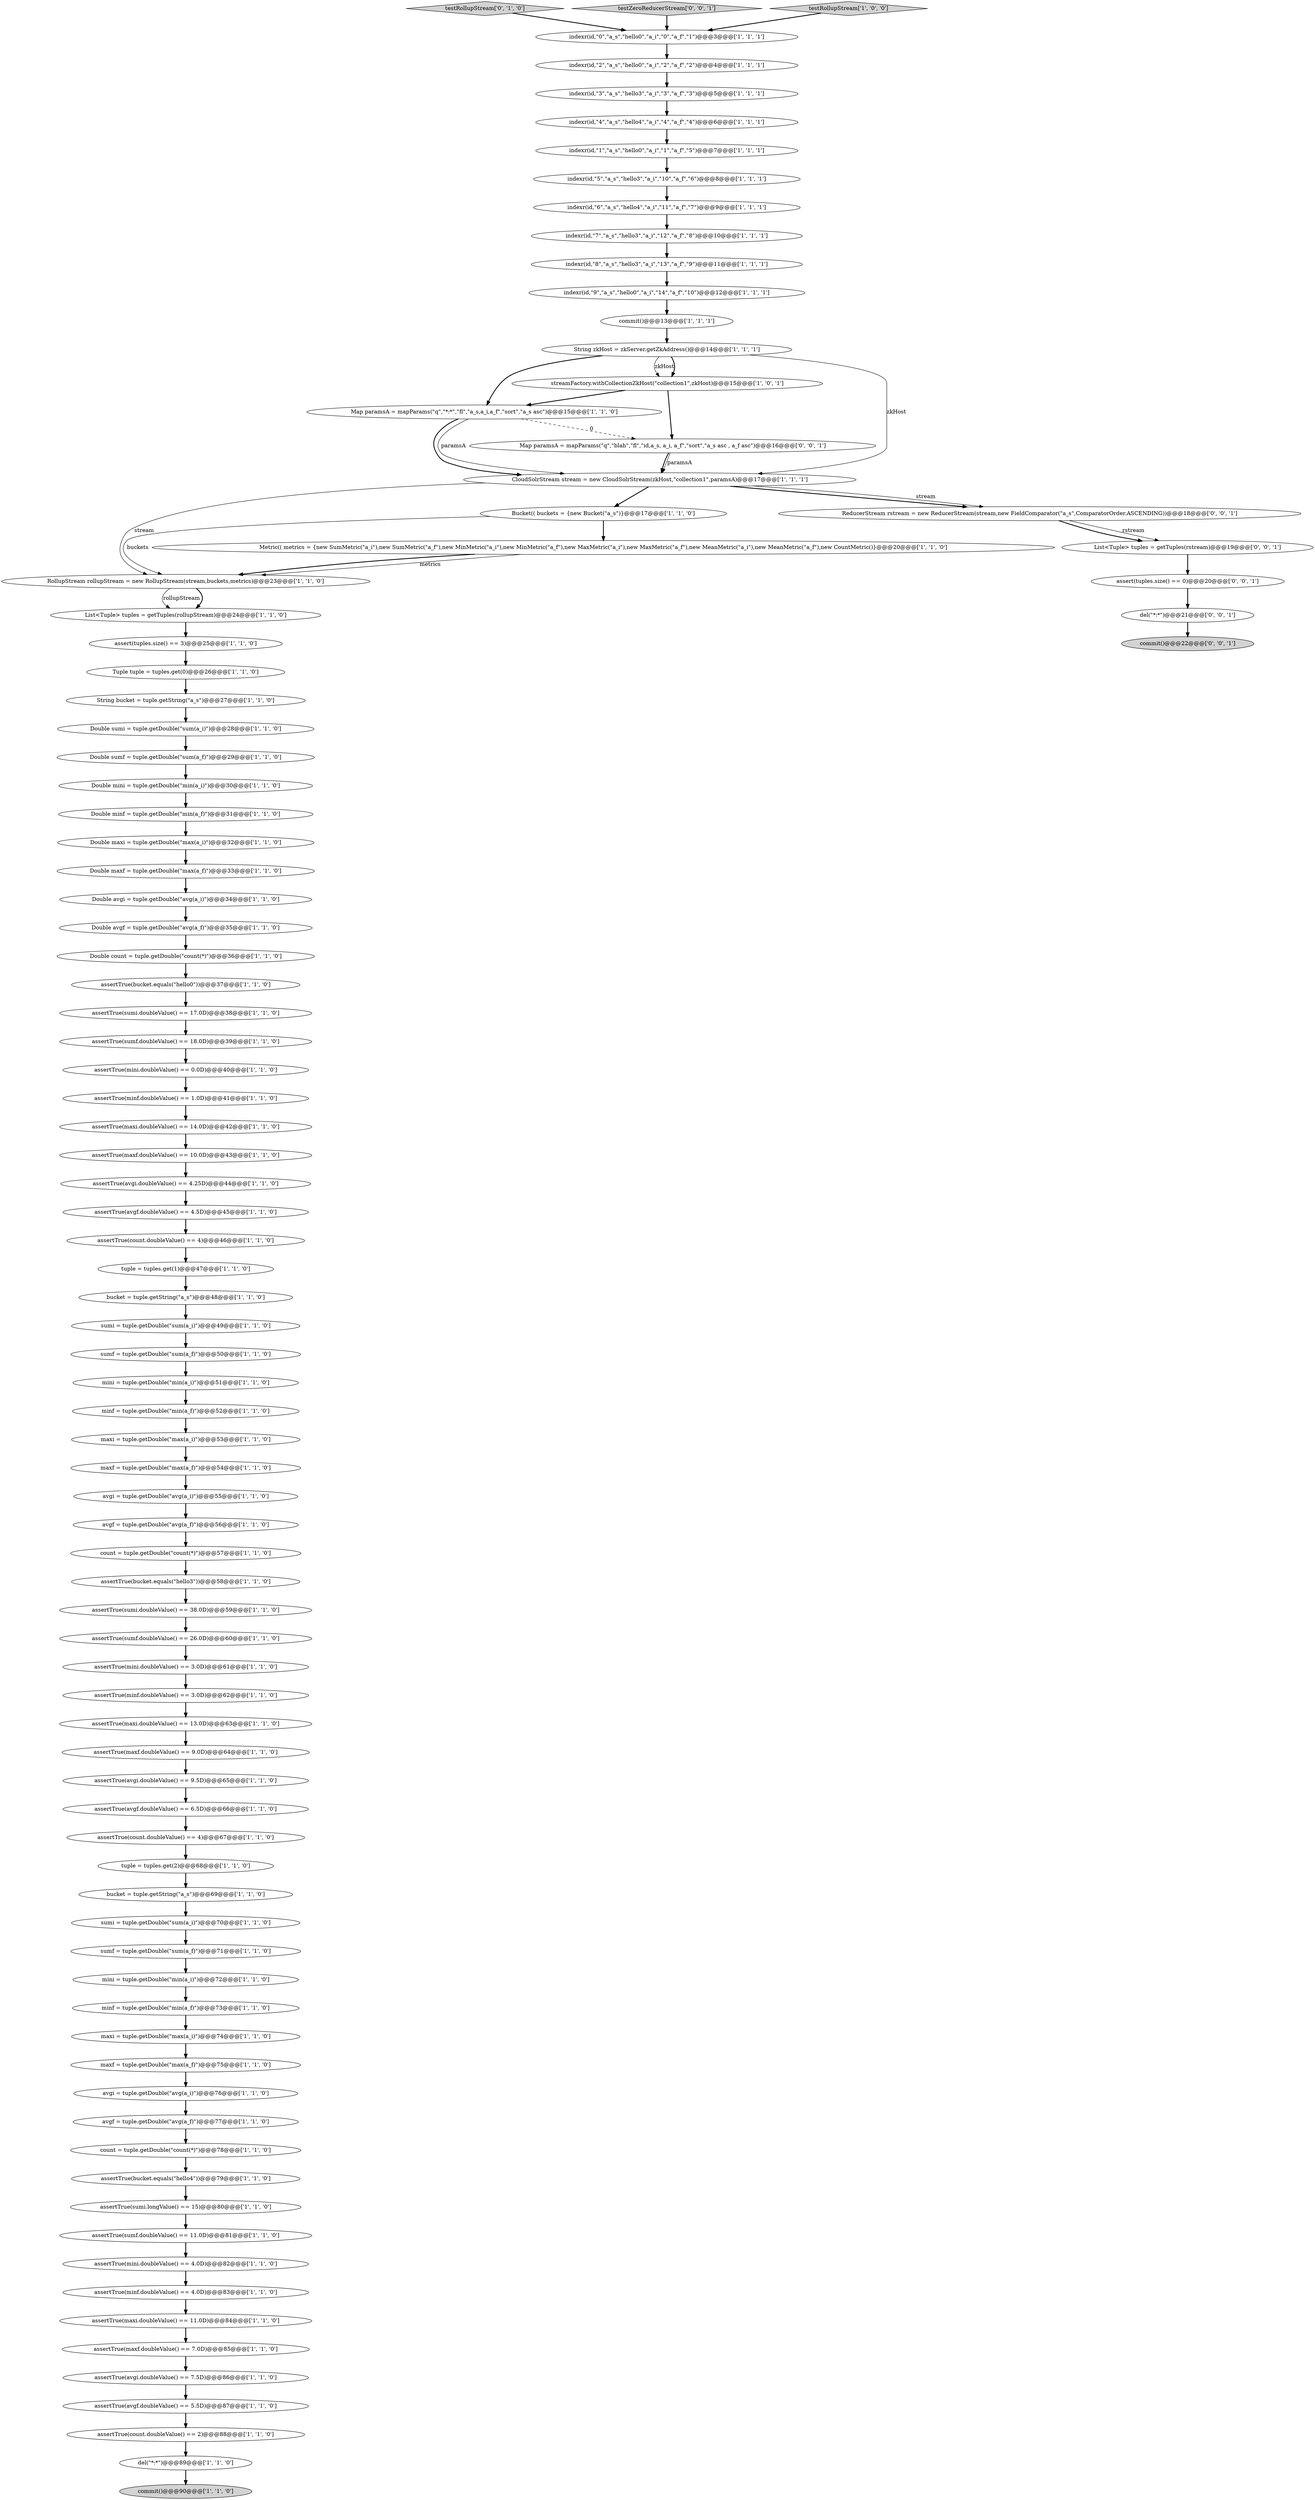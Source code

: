 digraph {
86 [style = filled, label = "testRollupStream['0', '1', '0']", fillcolor = lightgray, shape = diamond image = "AAA0AAABBB2BBB"];
11 [style = filled, label = "mini = tuple.getDouble(\"min(a_i)\")@@@72@@@['1', '1', '0']", fillcolor = white, shape = ellipse image = "AAA0AAABBB1BBB"];
43 [style = filled, label = "bucket = tuple.getString(\"a_s\")@@@48@@@['1', '1', '0']", fillcolor = white, shape = ellipse image = "AAA0AAABBB1BBB"];
27 [style = filled, label = "assertTrue(maxi.doubleValue() == 13.0D)@@@63@@@['1', '1', '0']", fillcolor = white, shape = ellipse image = "AAA0AAABBB1BBB"];
29 [style = filled, label = "Double sumi = tuple.getDouble(\"sum(a_i)\")@@@28@@@['1', '1', '0']", fillcolor = white, shape = ellipse image = "AAA0AAABBB1BBB"];
6 [style = filled, label = "assertTrue(mini.doubleValue() == 4.0D)@@@82@@@['1', '1', '0']", fillcolor = white, shape = ellipse image = "AAA0AAABBB1BBB"];
73 [style = filled, label = "assertTrue(avgf.doubleValue() == 4.5D)@@@45@@@['1', '1', '0']", fillcolor = white, shape = ellipse image = "AAA0AAABBB1BBB"];
25 [style = filled, label = "indexr(id,\"5\",\"a_s\",\"hello3\",\"a_i\",\"10\",\"a_f\",\"6\")@@@8@@@['1', '1', '1']", fillcolor = white, shape = ellipse image = "AAA0AAABBB1BBB"];
37 [style = filled, label = "avgi = tuple.getDouble(\"avg(a_i)\")@@@76@@@['1', '1', '0']", fillcolor = white, shape = ellipse image = "AAA0AAABBB1BBB"];
63 [style = filled, label = "assertTrue(bucket.equals(\"hello0\"))@@@37@@@['1', '1', '0']", fillcolor = white, shape = ellipse image = "AAA0AAABBB1BBB"];
32 [style = filled, label = "minf = tuple.getDouble(\"min(a_f)\")@@@52@@@['1', '1', '0']", fillcolor = white, shape = ellipse image = "AAA0AAABBB1BBB"];
51 [style = filled, label = "Double count = tuple.getDouble(\"count(*)\")@@@36@@@['1', '1', '0']", fillcolor = white, shape = ellipse image = "AAA0AAABBB1BBB"];
46 [style = filled, label = "assertTrue(minf.doubleValue() == 4.0D)@@@83@@@['1', '1', '0']", fillcolor = white, shape = ellipse image = "AAA0AAABBB1BBB"];
55 [style = filled, label = "sumf = tuple.getDouble(\"sum(a_f)\")@@@50@@@['1', '1', '0']", fillcolor = white, shape = ellipse image = "AAA0AAABBB1BBB"];
5 [style = filled, label = "count = tuple.getDouble(\"count(*)\")@@@78@@@['1', '1', '0']", fillcolor = white, shape = ellipse image = "AAA0AAABBB1BBB"];
2 [style = filled, label = "assertTrue(sumi.doubleValue() == 17.0D)@@@38@@@['1', '1', '0']", fillcolor = white, shape = ellipse image = "AAA0AAABBB1BBB"];
1 [style = filled, label = "maxi = tuple.getDouble(\"max(a_i)\")@@@53@@@['1', '1', '0']", fillcolor = white, shape = ellipse image = "AAA0AAABBB1BBB"];
17 [style = filled, label = "indexr(id,\"2\",\"a_s\",\"hello0\",\"a_i\",\"2\",\"a_f\",\"2\")@@@4@@@['1', '1', '1']", fillcolor = white, shape = ellipse image = "AAA0AAABBB1BBB"];
75 [style = filled, label = "Double mini = tuple.getDouble(\"min(a_i)\")@@@30@@@['1', '1', '0']", fillcolor = white, shape = ellipse image = "AAA0AAABBB1BBB"];
74 [style = filled, label = "assertTrue(maxi.doubleValue() == 14.0D)@@@42@@@['1', '1', '0']", fillcolor = white, shape = ellipse image = "AAA0AAABBB1BBB"];
40 [style = filled, label = "assertTrue(minf.doubleValue() == 3.0D)@@@62@@@['1', '1', '0']", fillcolor = white, shape = ellipse image = "AAA0AAABBB1BBB"];
81 [style = filled, label = "assertTrue(maxi.doubleValue() == 11.0D)@@@84@@@['1', '1', '0']", fillcolor = white, shape = ellipse image = "AAA0AAABBB1BBB"];
9 [style = filled, label = "Bucket(( buckets = {new Bucket(\"a_s\")}@@@17@@@['1', '1', '0']", fillcolor = white, shape = ellipse image = "AAA0AAABBB1BBB"];
70 [style = filled, label = "assertTrue(mini.doubleValue() == 0.0D)@@@40@@@['1', '1', '0']", fillcolor = white, shape = ellipse image = "AAA0AAABBB1BBB"];
66 [style = filled, label = "assertTrue(sumi.longValue() == 15)@@@80@@@['1', '1', '0']", fillcolor = white, shape = ellipse image = "AAA0AAABBB1BBB"];
14 [style = filled, label = "Double avgi = tuple.getDouble(\"avg(a_i)\")@@@34@@@['1', '1', '0']", fillcolor = white, shape = ellipse image = "AAA0AAABBB1BBB"];
79 [style = filled, label = "tuple = tuples.get(1)@@@47@@@['1', '1', '0']", fillcolor = white, shape = ellipse image = "AAA0AAABBB1BBB"];
59 [style = filled, label = "assertTrue(sumf.doubleValue() == 26.0D)@@@60@@@['1', '1', '0']", fillcolor = white, shape = ellipse image = "AAA0AAABBB1BBB"];
61 [style = filled, label = "assert(tuples.size() == 3)@@@25@@@['1', '1', '0']", fillcolor = white, shape = ellipse image = "AAA0AAABBB1BBB"];
31 [style = filled, label = "assertTrue(avgi.doubleValue() == 9.5D)@@@65@@@['1', '1', '0']", fillcolor = white, shape = ellipse image = "AAA0AAABBB1BBB"];
54 [style = filled, label = "assertTrue(avgi.doubleValue() == 7.5D)@@@86@@@['1', '1', '0']", fillcolor = white, shape = ellipse image = "AAA0AAABBB1BBB"];
3 [style = filled, label = "commit()@@@90@@@['1', '1', '0']", fillcolor = lightgray, shape = ellipse image = "AAA0AAABBB1BBB"];
42 [style = filled, label = "assertTrue(maxf.doubleValue() == 9.0D)@@@64@@@['1', '1', '0']", fillcolor = white, shape = ellipse image = "AAA0AAABBB1BBB"];
89 [style = filled, label = "assert(tuples.size() == 0)@@@20@@@['0', '0', '1']", fillcolor = white, shape = ellipse image = "AAA0AAABBB3BBB"];
67 [style = filled, label = "assertTrue(avgf.doubleValue() == 6.5D)@@@66@@@['1', '1', '0']", fillcolor = white, shape = ellipse image = "AAA0AAABBB1BBB"];
12 [style = filled, label = "CloudSolrStream stream = new CloudSolrStream(zkHost,\"collection1\",paramsA)@@@17@@@['1', '1', '1']", fillcolor = white, shape = ellipse image = "AAA0AAABBB1BBB"];
44 [style = filled, label = "Double minf = tuple.getDouble(\"min(a_f)\")@@@31@@@['1', '1', '0']", fillcolor = white, shape = ellipse image = "AAA0AAABBB1BBB"];
80 [style = filled, label = "Map paramsA = mapParams(\"q\",\"*:*\",\"fl\",\"a_s,a_i,a_f\",\"sort\",\"a_s asc\")@@@15@@@['1', '1', '0']", fillcolor = white, shape = ellipse image = "AAA0AAABBB1BBB"];
36 [style = filled, label = "assertTrue(maxf.doubleValue() == 10.0D)@@@43@@@['1', '1', '0']", fillcolor = white, shape = ellipse image = "AAA0AAABBB1BBB"];
34 [style = filled, label = "assertTrue(count.doubleValue() == 2)@@@88@@@['1', '1', '0']", fillcolor = white, shape = ellipse image = "AAA0AAABBB1BBB"];
33 [style = filled, label = "assertTrue(minf.doubleValue() == 1.0D)@@@41@@@['1', '1', '0']", fillcolor = white, shape = ellipse image = "AAA0AAABBB1BBB"];
50 [style = filled, label = "List<Tuple> tuples = getTuples(rollupStream)@@@24@@@['1', '1', '0']", fillcolor = white, shape = ellipse image = "AAA0AAABBB1BBB"];
57 [style = filled, label = "assertTrue(count.doubleValue() == 4)@@@67@@@['1', '1', '0']", fillcolor = white, shape = ellipse image = "AAA0AAABBB1BBB"];
88 [style = filled, label = "ReducerStream rstream = new ReducerStream(stream,new FieldComparator(\"a_s\",ComparatorOrder.ASCENDING))@@@18@@@['0', '0', '1']", fillcolor = white, shape = ellipse image = "AAA0AAABBB3BBB"];
48 [style = filled, label = "sumi = tuple.getDouble(\"sum(a_i)\")@@@70@@@['1', '1', '0']", fillcolor = white, shape = ellipse image = "AAA0AAABBB1BBB"];
58 [style = filled, label = "Tuple tuple = tuples.get(0)@@@26@@@['1', '1', '0']", fillcolor = white, shape = ellipse image = "AAA0AAABBB1BBB"];
41 [style = filled, label = "assertTrue(avgf.doubleValue() == 5.5D)@@@87@@@['1', '1', '0']", fillcolor = white, shape = ellipse image = "AAA0AAABBB1BBB"];
72 [style = filled, label = "assertTrue(count.doubleValue() == 4)@@@46@@@['1', '1', '0']", fillcolor = white, shape = ellipse image = "AAA0AAABBB1BBB"];
47 [style = filled, label = "String zkHost = zkServer.getZkAddress()@@@14@@@['1', '1', '1']", fillcolor = white, shape = ellipse image = "AAA0AAABBB1BBB"];
10 [style = filled, label = "sumf = tuple.getDouble(\"sum(a_f)\")@@@71@@@['1', '1', '0']", fillcolor = white, shape = ellipse image = "AAA0AAABBB1BBB"];
39 [style = filled, label = "indexr(id,\"9\",\"a_s\",\"hello0\",\"a_i\",\"14\",\"a_f\",\"10\")@@@12@@@['1', '1', '1']", fillcolor = white, shape = ellipse image = "AAA0AAABBB1BBB"];
35 [style = filled, label = "indexr(id,\"8\",\"a_s\",\"hello3\",\"a_i\",\"13\",\"a_f\",\"9\")@@@11@@@['1', '1', '1']", fillcolor = white, shape = ellipse image = "AAA0AAABBB1BBB"];
78 [style = filled, label = "mini = tuple.getDouble(\"min(a_i)\")@@@51@@@['1', '1', '0']", fillcolor = white, shape = ellipse image = "AAA0AAABBB1BBB"];
69 [style = filled, label = "assertTrue(sumf.doubleValue() == 18.0D)@@@39@@@['1', '1', '0']", fillcolor = white, shape = ellipse image = "AAA0AAABBB1BBB"];
38 [style = filled, label = "commit()@@@13@@@['1', '1', '1']", fillcolor = white, shape = ellipse image = "AAA0AAABBB1BBB"];
65 [style = filled, label = "String bucket = tuple.getString(\"a_s\")@@@27@@@['1', '1', '0']", fillcolor = white, shape = ellipse image = "AAA0AAABBB1BBB"];
22 [style = filled, label = "indexr(id,\"1\",\"a_s\",\"hello0\",\"a_i\",\"1\",\"a_f\",\"5\")@@@7@@@['1', '1', '1']", fillcolor = white, shape = ellipse image = "AAA0AAABBB1BBB"];
84 [style = filled, label = "count = tuple.getDouble(\"count(*)\")@@@57@@@['1', '1', '0']", fillcolor = white, shape = ellipse image = "AAA0AAABBB1BBB"];
49 [style = filled, label = "avgf = tuple.getDouble(\"avg(a_f)\")@@@56@@@['1', '1', '0']", fillcolor = white, shape = ellipse image = "AAA0AAABBB1BBB"];
21 [style = filled, label = "maxf = tuple.getDouble(\"max(a_f)\")@@@75@@@['1', '1', '0']", fillcolor = white, shape = ellipse image = "AAA0AAABBB1BBB"];
8 [style = filled, label = "assertTrue(mini.doubleValue() == 3.0D)@@@61@@@['1', '1', '0']", fillcolor = white, shape = ellipse image = "AAA0AAABBB1BBB"];
90 [style = filled, label = "testZeroReducerStream['0', '0', '1']", fillcolor = lightgray, shape = diamond image = "AAA0AAABBB3BBB"];
26 [style = filled, label = "Double maxi = tuple.getDouble(\"max(a_i)\")@@@32@@@['1', '1', '0']", fillcolor = white, shape = ellipse image = "AAA0AAABBB1BBB"];
16 [style = filled, label = "Double avgf = tuple.getDouble(\"avg(a_f)\")@@@35@@@['1', '1', '0']", fillcolor = white, shape = ellipse image = "AAA0AAABBB1BBB"];
83 [style = filled, label = "tuple = tuples.get(2)@@@68@@@['1', '1', '0']", fillcolor = white, shape = ellipse image = "AAA0AAABBB1BBB"];
30 [style = filled, label = "avgi = tuple.getDouble(\"avg(a_i)\")@@@55@@@['1', '1', '0']", fillcolor = white, shape = ellipse image = "AAA0AAABBB1BBB"];
20 [style = filled, label = "indexr(id,\"3\",\"a_s\",\"hello3\",\"a_i\",\"3\",\"a_f\",\"3\")@@@5@@@['1', '1', '1']", fillcolor = white, shape = ellipse image = "AAA0AAABBB1BBB"];
77 [style = filled, label = "indexr(id,\"6\",\"a_s\",\"hello4\",\"a_i\",\"11\",\"a_f\",\"7\")@@@9@@@['1', '1', '1']", fillcolor = white, shape = ellipse image = "AAA0AAABBB1BBB"];
91 [style = filled, label = "List<Tuple> tuples = getTuples(rstream)@@@19@@@['0', '0', '1']", fillcolor = white, shape = ellipse image = "AAA0AAABBB3BBB"];
28 [style = filled, label = "assertTrue(sumf.doubleValue() == 11.0D)@@@81@@@['1', '1', '0']", fillcolor = white, shape = ellipse image = "AAA0AAABBB1BBB"];
68 [style = filled, label = "indexr(id,\"0\",\"a_s\",\"hello0\",\"a_i\",\"0\",\"a_f\",\"1\")@@@3@@@['1', '1', '1']", fillcolor = white, shape = ellipse image = "AAA0AAABBB1BBB"];
76 [style = filled, label = "sumi = tuple.getDouble(\"sum(a_i)\")@@@49@@@['1', '1', '0']", fillcolor = white, shape = ellipse image = "AAA0AAABBB1BBB"];
24 [style = filled, label = "Double maxf = tuple.getDouble(\"max(a_f)\")@@@33@@@['1', '1', '0']", fillcolor = white, shape = ellipse image = "AAA0AAABBB1BBB"];
52 [style = filled, label = "streamFactory.withCollectionZkHost(\"collection1\",zkHost)@@@15@@@['1', '0', '1']", fillcolor = white, shape = ellipse image = "AAA0AAABBB1BBB"];
56 [style = filled, label = "assertTrue(bucket.equals(\"hello4\"))@@@79@@@['1', '1', '0']", fillcolor = white, shape = ellipse image = "AAA0AAABBB1BBB"];
4 [style = filled, label = "testRollupStream['1', '0', '0']", fillcolor = lightgray, shape = diamond image = "AAA0AAABBB1BBB"];
13 [style = filled, label = "maxf = tuple.getDouble(\"max(a_f)\")@@@54@@@['1', '1', '0']", fillcolor = white, shape = ellipse image = "AAA0AAABBB1BBB"];
71 [style = filled, label = "assertTrue(maxf.doubleValue() == 7.0D)@@@85@@@['1', '1', '0']", fillcolor = white, shape = ellipse image = "AAA0AAABBB1BBB"];
92 [style = filled, label = "commit()@@@22@@@['0', '0', '1']", fillcolor = lightgray, shape = ellipse image = "AAA0AAABBB3BBB"];
45 [style = filled, label = "Metric(( metrics = {new SumMetric(\"a_i\"),new SumMetric(\"a_f\"),new MinMetric(\"a_i\"),new MinMetric(\"a_f\"),new MaxMetric(\"a_i\"),new MaxMetric(\"a_f\"),new MeanMetric(\"a_i\"),new MeanMetric(\"a_f\"),new CountMetric()}@@@20@@@['1', '1', '0']", fillcolor = white, shape = ellipse image = "AAA0AAABBB1BBB"];
19 [style = filled, label = "RollupStream rollupStream = new RollupStream(stream,buckets,metrics)@@@23@@@['1', '1', '0']", fillcolor = white, shape = ellipse image = "AAA0AAABBB1BBB"];
93 [style = filled, label = "del(\"*:*\")@@@21@@@['0', '0', '1']", fillcolor = white, shape = ellipse image = "AAA0AAABBB3BBB"];
82 [style = filled, label = "indexr(id,\"7\",\"a_s\",\"hello3\",\"a_i\",\"12\",\"a_f\",\"8\")@@@10@@@['1', '1', '1']", fillcolor = white, shape = ellipse image = "AAA0AAABBB1BBB"];
53 [style = filled, label = "del(\"*:*\")@@@89@@@['1', '1', '0']", fillcolor = white, shape = ellipse image = "AAA0AAABBB1BBB"];
60 [style = filled, label = "indexr(id,\"4\",\"a_s\",\"hello4\",\"a_i\",\"4\",\"a_f\",\"4\")@@@6@@@['1', '1', '1']", fillcolor = white, shape = ellipse image = "AAA0AAABBB1BBB"];
0 [style = filled, label = "assertTrue(avgi.doubleValue() == 4.25D)@@@44@@@['1', '1', '0']", fillcolor = white, shape = ellipse image = "AAA0AAABBB1BBB"];
7 [style = filled, label = "assertTrue(bucket.equals(\"hello3\"))@@@58@@@['1', '1', '0']", fillcolor = white, shape = ellipse image = "AAA0AAABBB1BBB"];
18 [style = filled, label = "maxi = tuple.getDouble(\"max(a_i)\")@@@74@@@['1', '1', '0']", fillcolor = white, shape = ellipse image = "AAA0AAABBB1BBB"];
15 [style = filled, label = "minf = tuple.getDouble(\"min(a_f)\")@@@73@@@['1', '1', '0']", fillcolor = white, shape = ellipse image = "AAA0AAABBB1BBB"];
87 [style = filled, label = "Map paramsA = mapParams(\"q\",\"blah\",\"fl\",\"id,a_s, a_i, a_f\",\"sort\",\"a_s asc , a_f asc\")@@@16@@@['0', '0', '1']", fillcolor = white, shape = ellipse image = "AAA0AAABBB3BBB"];
64 [style = filled, label = "assertTrue(sumi.doubleValue() == 38.0D)@@@59@@@['1', '1', '0']", fillcolor = white, shape = ellipse image = "AAA0AAABBB1BBB"];
62 [style = filled, label = "avgf = tuple.getDouble(\"avg(a_f)\")@@@77@@@['1', '1', '0']", fillcolor = white, shape = ellipse image = "AAA0AAABBB1BBB"];
85 [style = filled, label = "Double sumf = tuple.getDouble(\"sum(a_f)\")@@@29@@@['1', '1', '0']", fillcolor = white, shape = ellipse image = "AAA0AAABBB1BBB"];
23 [style = filled, label = "bucket = tuple.getString(\"a_s\")@@@69@@@['1', '1', '0']", fillcolor = white, shape = ellipse image = "AAA0AAABBB1BBB"];
20->60 [style = bold, label=""];
38->47 [style = bold, label=""];
53->3 [style = bold, label=""];
65->29 [style = bold, label=""];
54->41 [style = bold, label=""];
84->7 [style = bold, label=""];
80->12 [style = solid, label="paramsA"];
52->80 [style = bold, label=""];
10->11 [style = bold, label=""];
55->78 [style = bold, label=""];
79->43 [style = bold, label=""];
90->68 [style = bold, label=""];
31->67 [style = bold, label=""];
28->6 [style = bold, label=""];
12->88 [style = bold, label=""];
74->36 [style = bold, label=""];
73->72 [style = bold, label=""];
18->21 [style = bold, label=""];
47->80 [style = bold, label=""];
41->34 [style = bold, label=""];
81->71 [style = bold, label=""];
24->14 [style = bold, label=""];
45->19 [style = solid, label="metrics"];
50->61 [style = bold, label=""];
21->37 [style = bold, label=""];
66->28 [style = bold, label=""];
88->91 [style = solid, label="rstream"];
62->5 [style = bold, label=""];
26->24 [style = bold, label=""];
2->69 [style = bold, label=""];
4->68 [style = bold, label=""];
43->76 [style = bold, label=""];
85->75 [style = bold, label=""];
76->55 [style = bold, label=""];
34->53 [style = bold, label=""];
57->83 [style = bold, label=""];
63->2 [style = bold, label=""];
58->65 [style = bold, label=""];
32->1 [style = bold, label=""];
12->9 [style = bold, label=""];
19->50 [style = bold, label=""];
83->23 [style = bold, label=""];
12->88 [style = solid, label="stream"];
22->25 [style = bold, label=""];
91->89 [style = bold, label=""];
87->12 [style = bold, label=""];
1->13 [style = bold, label=""];
29->85 [style = bold, label=""];
30->49 [style = bold, label=""];
47->52 [style = solid, label="zkHost"];
5->56 [style = bold, label=""];
75->44 [style = bold, label=""];
14->16 [style = bold, label=""];
69->70 [style = bold, label=""];
15->18 [style = bold, label=""];
12->19 [style = solid, label="stream"];
25->77 [style = bold, label=""];
93->92 [style = bold, label=""];
70->33 [style = bold, label=""];
87->12 [style = solid, label="paramsA"];
27->42 [style = bold, label=""];
67->57 [style = bold, label=""];
11->15 [style = bold, label=""];
49->84 [style = bold, label=""];
17->20 [style = bold, label=""];
40->27 [style = bold, label=""];
16->51 [style = bold, label=""];
47->52 [style = bold, label=""];
45->19 [style = bold, label=""];
36->0 [style = bold, label=""];
77->82 [style = bold, label=""];
80->12 [style = bold, label=""];
60->22 [style = bold, label=""];
59->8 [style = bold, label=""];
8->40 [style = bold, label=""];
88->91 [style = bold, label=""];
9->19 [style = solid, label="buckets"];
37->62 [style = bold, label=""];
46->81 [style = bold, label=""];
72->79 [style = bold, label=""];
44->26 [style = bold, label=""];
61->58 [style = bold, label=""];
19->50 [style = solid, label="rollupStream"];
48->10 [style = bold, label=""];
13->30 [style = bold, label=""];
42->31 [style = bold, label=""];
33->74 [style = bold, label=""];
64->59 [style = bold, label=""];
0->73 [style = bold, label=""];
71->54 [style = bold, label=""];
52->87 [style = bold, label=""];
7->64 [style = bold, label=""];
39->38 [style = bold, label=""];
78->32 [style = bold, label=""];
82->35 [style = bold, label=""];
89->93 [style = bold, label=""];
35->39 [style = bold, label=""];
47->12 [style = solid, label="zkHost"];
56->66 [style = bold, label=""];
68->17 [style = bold, label=""];
80->87 [style = dashed, label="0"];
9->45 [style = bold, label=""];
6->46 [style = bold, label=""];
51->63 [style = bold, label=""];
23->48 [style = bold, label=""];
86->68 [style = bold, label=""];
}
